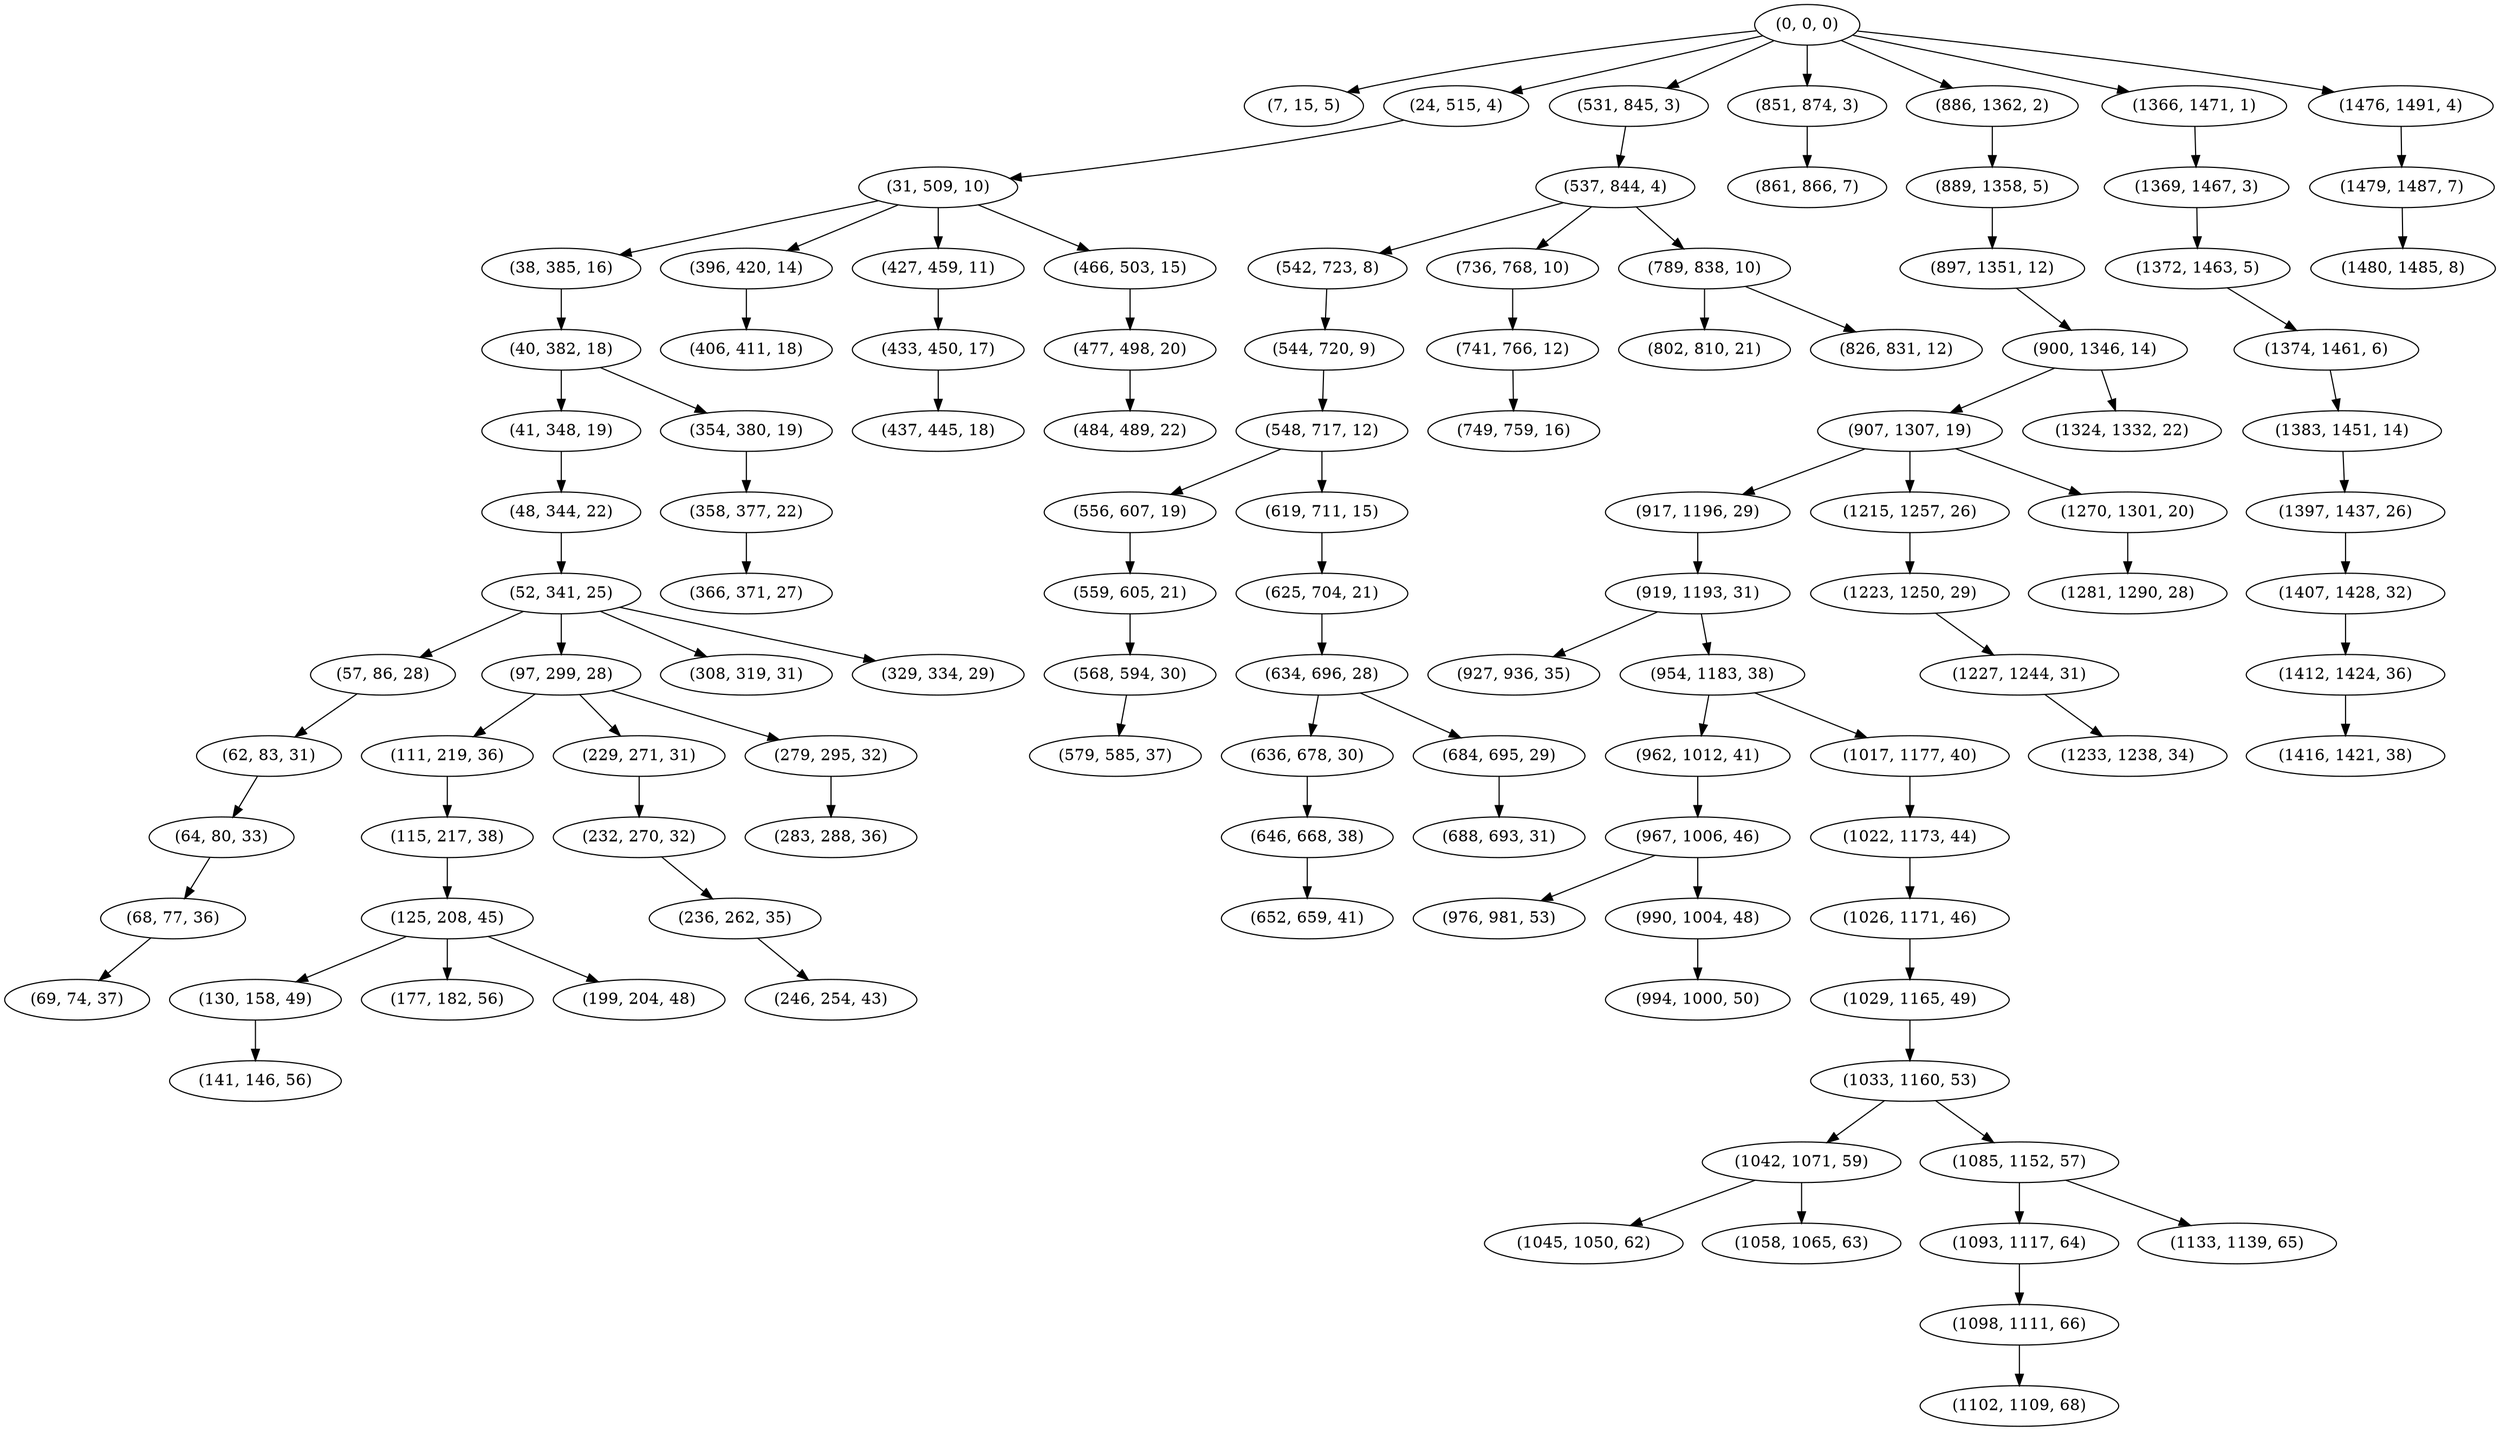 digraph tree {
    "(0, 0, 0)";
    "(7, 15, 5)";
    "(24, 515, 4)";
    "(31, 509, 10)";
    "(38, 385, 16)";
    "(40, 382, 18)";
    "(41, 348, 19)";
    "(48, 344, 22)";
    "(52, 341, 25)";
    "(57, 86, 28)";
    "(62, 83, 31)";
    "(64, 80, 33)";
    "(68, 77, 36)";
    "(69, 74, 37)";
    "(97, 299, 28)";
    "(111, 219, 36)";
    "(115, 217, 38)";
    "(125, 208, 45)";
    "(130, 158, 49)";
    "(141, 146, 56)";
    "(177, 182, 56)";
    "(199, 204, 48)";
    "(229, 271, 31)";
    "(232, 270, 32)";
    "(236, 262, 35)";
    "(246, 254, 43)";
    "(279, 295, 32)";
    "(283, 288, 36)";
    "(308, 319, 31)";
    "(329, 334, 29)";
    "(354, 380, 19)";
    "(358, 377, 22)";
    "(366, 371, 27)";
    "(396, 420, 14)";
    "(406, 411, 18)";
    "(427, 459, 11)";
    "(433, 450, 17)";
    "(437, 445, 18)";
    "(466, 503, 15)";
    "(477, 498, 20)";
    "(484, 489, 22)";
    "(531, 845, 3)";
    "(537, 844, 4)";
    "(542, 723, 8)";
    "(544, 720, 9)";
    "(548, 717, 12)";
    "(556, 607, 19)";
    "(559, 605, 21)";
    "(568, 594, 30)";
    "(579, 585, 37)";
    "(619, 711, 15)";
    "(625, 704, 21)";
    "(634, 696, 28)";
    "(636, 678, 30)";
    "(646, 668, 38)";
    "(652, 659, 41)";
    "(684, 695, 29)";
    "(688, 693, 31)";
    "(736, 768, 10)";
    "(741, 766, 12)";
    "(749, 759, 16)";
    "(789, 838, 10)";
    "(802, 810, 21)";
    "(826, 831, 12)";
    "(851, 874, 3)";
    "(861, 866, 7)";
    "(886, 1362, 2)";
    "(889, 1358, 5)";
    "(897, 1351, 12)";
    "(900, 1346, 14)";
    "(907, 1307, 19)";
    "(917, 1196, 29)";
    "(919, 1193, 31)";
    "(927, 936, 35)";
    "(954, 1183, 38)";
    "(962, 1012, 41)";
    "(967, 1006, 46)";
    "(976, 981, 53)";
    "(990, 1004, 48)";
    "(994, 1000, 50)";
    "(1017, 1177, 40)";
    "(1022, 1173, 44)";
    "(1026, 1171, 46)";
    "(1029, 1165, 49)";
    "(1033, 1160, 53)";
    "(1042, 1071, 59)";
    "(1045, 1050, 62)";
    "(1058, 1065, 63)";
    "(1085, 1152, 57)";
    "(1093, 1117, 64)";
    "(1098, 1111, 66)";
    "(1102, 1109, 68)";
    "(1133, 1139, 65)";
    "(1215, 1257, 26)";
    "(1223, 1250, 29)";
    "(1227, 1244, 31)";
    "(1233, 1238, 34)";
    "(1270, 1301, 20)";
    "(1281, 1290, 28)";
    "(1324, 1332, 22)";
    "(1366, 1471, 1)";
    "(1369, 1467, 3)";
    "(1372, 1463, 5)";
    "(1374, 1461, 6)";
    "(1383, 1451, 14)";
    "(1397, 1437, 26)";
    "(1407, 1428, 32)";
    "(1412, 1424, 36)";
    "(1416, 1421, 38)";
    "(1476, 1491, 4)";
    "(1479, 1487, 7)";
    "(1480, 1485, 8)";
    "(0, 0, 0)" -> "(7, 15, 5)";
    "(0, 0, 0)" -> "(24, 515, 4)";
    "(0, 0, 0)" -> "(531, 845, 3)";
    "(0, 0, 0)" -> "(851, 874, 3)";
    "(0, 0, 0)" -> "(886, 1362, 2)";
    "(0, 0, 0)" -> "(1366, 1471, 1)";
    "(0, 0, 0)" -> "(1476, 1491, 4)";
    "(24, 515, 4)" -> "(31, 509, 10)";
    "(31, 509, 10)" -> "(38, 385, 16)";
    "(31, 509, 10)" -> "(396, 420, 14)";
    "(31, 509, 10)" -> "(427, 459, 11)";
    "(31, 509, 10)" -> "(466, 503, 15)";
    "(38, 385, 16)" -> "(40, 382, 18)";
    "(40, 382, 18)" -> "(41, 348, 19)";
    "(40, 382, 18)" -> "(354, 380, 19)";
    "(41, 348, 19)" -> "(48, 344, 22)";
    "(48, 344, 22)" -> "(52, 341, 25)";
    "(52, 341, 25)" -> "(57, 86, 28)";
    "(52, 341, 25)" -> "(97, 299, 28)";
    "(52, 341, 25)" -> "(308, 319, 31)";
    "(52, 341, 25)" -> "(329, 334, 29)";
    "(57, 86, 28)" -> "(62, 83, 31)";
    "(62, 83, 31)" -> "(64, 80, 33)";
    "(64, 80, 33)" -> "(68, 77, 36)";
    "(68, 77, 36)" -> "(69, 74, 37)";
    "(97, 299, 28)" -> "(111, 219, 36)";
    "(97, 299, 28)" -> "(229, 271, 31)";
    "(97, 299, 28)" -> "(279, 295, 32)";
    "(111, 219, 36)" -> "(115, 217, 38)";
    "(115, 217, 38)" -> "(125, 208, 45)";
    "(125, 208, 45)" -> "(130, 158, 49)";
    "(125, 208, 45)" -> "(177, 182, 56)";
    "(125, 208, 45)" -> "(199, 204, 48)";
    "(130, 158, 49)" -> "(141, 146, 56)";
    "(229, 271, 31)" -> "(232, 270, 32)";
    "(232, 270, 32)" -> "(236, 262, 35)";
    "(236, 262, 35)" -> "(246, 254, 43)";
    "(279, 295, 32)" -> "(283, 288, 36)";
    "(354, 380, 19)" -> "(358, 377, 22)";
    "(358, 377, 22)" -> "(366, 371, 27)";
    "(396, 420, 14)" -> "(406, 411, 18)";
    "(427, 459, 11)" -> "(433, 450, 17)";
    "(433, 450, 17)" -> "(437, 445, 18)";
    "(466, 503, 15)" -> "(477, 498, 20)";
    "(477, 498, 20)" -> "(484, 489, 22)";
    "(531, 845, 3)" -> "(537, 844, 4)";
    "(537, 844, 4)" -> "(542, 723, 8)";
    "(537, 844, 4)" -> "(736, 768, 10)";
    "(537, 844, 4)" -> "(789, 838, 10)";
    "(542, 723, 8)" -> "(544, 720, 9)";
    "(544, 720, 9)" -> "(548, 717, 12)";
    "(548, 717, 12)" -> "(556, 607, 19)";
    "(548, 717, 12)" -> "(619, 711, 15)";
    "(556, 607, 19)" -> "(559, 605, 21)";
    "(559, 605, 21)" -> "(568, 594, 30)";
    "(568, 594, 30)" -> "(579, 585, 37)";
    "(619, 711, 15)" -> "(625, 704, 21)";
    "(625, 704, 21)" -> "(634, 696, 28)";
    "(634, 696, 28)" -> "(636, 678, 30)";
    "(634, 696, 28)" -> "(684, 695, 29)";
    "(636, 678, 30)" -> "(646, 668, 38)";
    "(646, 668, 38)" -> "(652, 659, 41)";
    "(684, 695, 29)" -> "(688, 693, 31)";
    "(736, 768, 10)" -> "(741, 766, 12)";
    "(741, 766, 12)" -> "(749, 759, 16)";
    "(789, 838, 10)" -> "(802, 810, 21)";
    "(789, 838, 10)" -> "(826, 831, 12)";
    "(851, 874, 3)" -> "(861, 866, 7)";
    "(886, 1362, 2)" -> "(889, 1358, 5)";
    "(889, 1358, 5)" -> "(897, 1351, 12)";
    "(897, 1351, 12)" -> "(900, 1346, 14)";
    "(900, 1346, 14)" -> "(907, 1307, 19)";
    "(900, 1346, 14)" -> "(1324, 1332, 22)";
    "(907, 1307, 19)" -> "(917, 1196, 29)";
    "(907, 1307, 19)" -> "(1215, 1257, 26)";
    "(907, 1307, 19)" -> "(1270, 1301, 20)";
    "(917, 1196, 29)" -> "(919, 1193, 31)";
    "(919, 1193, 31)" -> "(927, 936, 35)";
    "(919, 1193, 31)" -> "(954, 1183, 38)";
    "(954, 1183, 38)" -> "(962, 1012, 41)";
    "(954, 1183, 38)" -> "(1017, 1177, 40)";
    "(962, 1012, 41)" -> "(967, 1006, 46)";
    "(967, 1006, 46)" -> "(976, 981, 53)";
    "(967, 1006, 46)" -> "(990, 1004, 48)";
    "(990, 1004, 48)" -> "(994, 1000, 50)";
    "(1017, 1177, 40)" -> "(1022, 1173, 44)";
    "(1022, 1173, 44)" -> "(1026, 1171, 46)";
    "(1026, 1171, 46)" -> "(1029, 1165, 49)";
    "(1029, 1165, 49)" -> "(1033, 1160, 53)";
    "(1033, 1160, 53)" -> "(1042, 1071, 59)";
    "(1033, 1160, 53)" -> "(1085, 1152, 57)";
    "(1042, 1071, 59)" -> "(1045, 1050, 62)";
    "(1042, 1071, 59)" -> "(1058, 1065, 63)";
    "(1085, 1152, 57)" -> "(1093, 1117, 64)";
    "(1085, 1152, 57)" -> "(1133, 1139, 65)";
    "(1093, 1117, 64)" -> "(1098, 1111, 66)";
    "(1098, 1111, 66)" -> "(1102, 1109, 68)";
    "(1215, 1257, 26)" -> "(1223, 1250, 29)";
    "(1223, 1250, 29)" -> "(1227, 1244, 31)";
    "(1227, 1244, 31)" -> "(1233, 1238, 34)";
    "(1270, 1301, 20)" -> "(1281, 1290, 28)";
    "(1366, 1471, 1)" -> "(1369, 1467, 3)";
    "(1369, 1467, 3)" -> "(1372, 1463, 5)";
    "(1372, 1463, 5)" -> "(1374, 1461, 6)";
    "(1374, 1461, 6)" -> "(1383, 1451, 14)";
    "(1383, 1451, 14)" -> "(1397, 1437, 26)";
    "(1397, 1437, 26)" -> "(1407, 1428, 32)";
    "(1407, 1428, 32)" -> "(1412, 1424, 36)";
    "(1412, 1424, 36)" -> "(1416, 1421, 38)";
    "(1476, 1491, 4)" -> "(1479, 1487, 7)";
    "(1479, 1487, 7)" -> "(1480, 1485, 8)";
}

